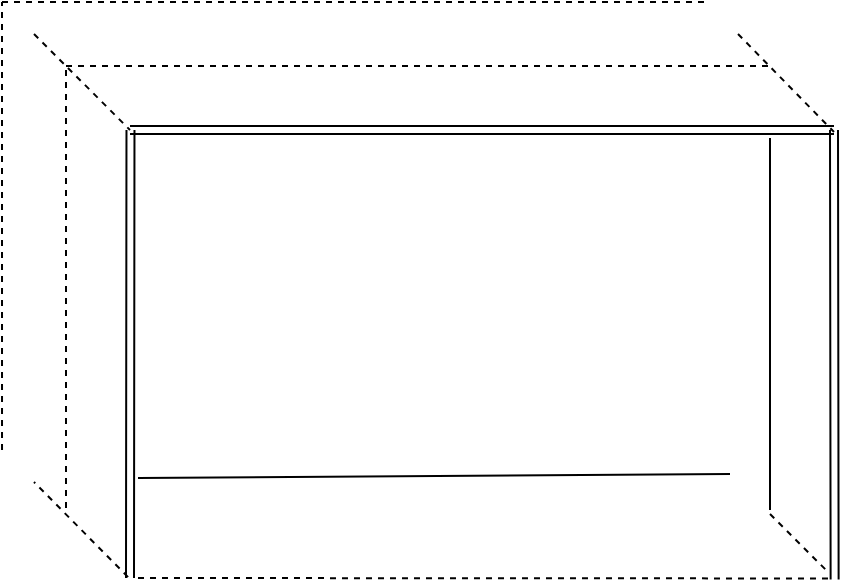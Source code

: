 <mxfile version="12.7.9" type="google"><diagram id="V6mEeErTq1gbnVxNdKVL" name="Page-1"><mxGraphModel dx="1117" dy="617" grid="1" gridSize="4" guides="1" tooltips="1" connect="1" arrows="1" fold="1" page="1" pageScale="1" pageWidth="3300" pageHeight="2339" math="0" shadow="0"><root><mxCell id="0"/><mxCell id="1" parent="0"/><mxCell id="V5n2hUopC_Q24VuSlImD-5" value="" style="endArrow=none;dashed=1;html=1;" edge="1" parent="1"><mxGeometry width="50" height="50" relative="1" as="geometry"><mxPoint x="111.01" y="335.54" as="sourcePoint"/><mxPoint x="64" y="288" as="targetPoint"/></mxGeometry></mxCell><mxCell id="V5n2hUopC_Q24VuSlImD-6" value="" style="endArrow=none;dashed=1;html=1;" edge="1" parent="1"><mxGeometry width="50" height="50" relative="1" as="geometry"><mxPoint x="80" y="301" as="sourcePoint"/><mxPoint x="80" y="80" as="targetPoint"/></mxGeometry></mxCell><mxCell id="V5n2hUopC_Q24VuSlImD-7" value="" style="endArrow=none;dashed=1;html=1;" edge="1" parent="1"><mxGeometry width="50" height="50" relative="1" as="geometry"><mxPoint x="48.01" y="272" as="sourcePoint"/><mxPoint x="48" y="48" as="targetPoint"/></mxGeometry></mxCell><mxCell id="V5n2hUopC_Q24VuSlImD-8" value="" style="endArrow=none;dashed=1;html=1;" edge="1" parent="1"><mxGeometry width="50" height="50" relative="1" as="geometry"><mxPoint x="48.0" y="48.0" as="sourcePoint"/><mxPoint x="400" y="48" as="targetPoint"/></mxGeometry></mxCell><mxCell id="V5n2hUopC_Q24VuSlImD-9" value="" style="endArrow=none;dashed=1;html=1;" edge="1" parent="1"><mxGeometry width="50" height="50" relative="1" as="geometry"><mxPoint x="416" y="64" as="sourcePoint"/><mxPoint x="464" y="113" as="targetPoint"/></mxGeometry></mxCell><mxCell id="V5n2hUopC_Q24VuSlImD-10" value="" style="endArrow=none;dashed=1;html=1;" edge="1" parent="1"><mxGeometry width="50" height="50" relative="1" as="geometry"><mxPoint x="80" y="80" as="sourcePoint"/><mxPoint x="432" y="80" as="targetPoint"/></mxGeometry></mxCell><mxCell id="V5n2hUopC_Q24VuSlImD-14" value="" style="endArrow=none;dashed=1;html=1;" edge="1" parent="1"><mxGeometry width="50" height="50" relative="1" as="geometry"><mxPoint x="116" y="336" as="sourcePoint"/><mxPoint x="462.76" y="336.23" as="targetPoint"/></mxGeometry></mxCell><mxCell id="V5n2hUopC_Q24VuSlImD-15" value="" style="endArrow=none;dashed=1;html=1;" edge="1" parent="1"><mxGeometry width="50" height="50" relative="1" as="geometry"><mxPoint x="432" y="304" as="sourcePoint"/><mxPoint x="460" y="332" as="targetPoint"/></mxGeometry></mxCell><mxCell id="V5n2hUopC_Q24VuSlImD-16" value="" style="endArrow=none;dashed=1;html=1;" edge="1" parent="1"><mxGeometry width="50" height="50" relative="1" as="geometry"><mxPoint x="64" y="64" as="sourcePoint"/><mxPoint x="112" y="112" as="targetPoint"/></mxGeometry></mxCell><mxCell id="V5n2hUopC_Q24VuSlImD-19" value="" style="shape=link;html=1;" edge="1" parent="1"><mxGeometry width="50" height="50" relative="1" as="geometry"><mxPoint x="464.31" y="336.76" as="sourcePoint"/><mxPoint x="464" y="112" as="targetPoint"/></mxGeometry></mxCell><mxCell id="V5n2hUopC_Q24VuSlImD-20" value="" style="shape=link;html=1;" edge="1" parent="1"><mxGeometry width="50" height="50" relative="1" as="geometry"><mxPoint x="112" y="112" as="sourcePoint"/><mxPoint x="464" y="112" as="targetPoint"/></mxGeometry></mxCell><mxCell id="V5n2hUopC_Q24VuSlImD-22" value="" style="shape=link;html=1;" edge="1" parent="1"><mxGeometry width="50" height="50" relative="1" as="geometry"><mxPoint x="112" y="336" as="sourcePoint"/><mxPoint x="112.24" y="112" as="targetPoint"/></mxGeometry></mxCell><mxCell id="V5n2hUopC_Q24VuSlImD-25" value="" style="endArrow=none;html=1;" edge="1" parent="1"><mxGeometry width="50" height="50" relative="1" as="geometry"><mxPoint x="432" y="302" as="sourcePoint"/><mxPoint x="432" y="116" as="targetPoint"/></mxGeometry></mxCell><mxCell id="V5n2hUopC_Q24VuSlImD-26" value="" style="endArrow=none;html=1;" edge="1" parent="1"><mxGeometry width="50" height="50" relative="1" as="geometry"><mxPoint x="116" y="286" as="sourcePoint"/><mxPoint x="412" y="284" as="targetPoint"/></mxGeometry></mxCell></root></mxGraphModel></diagram></mxfile>